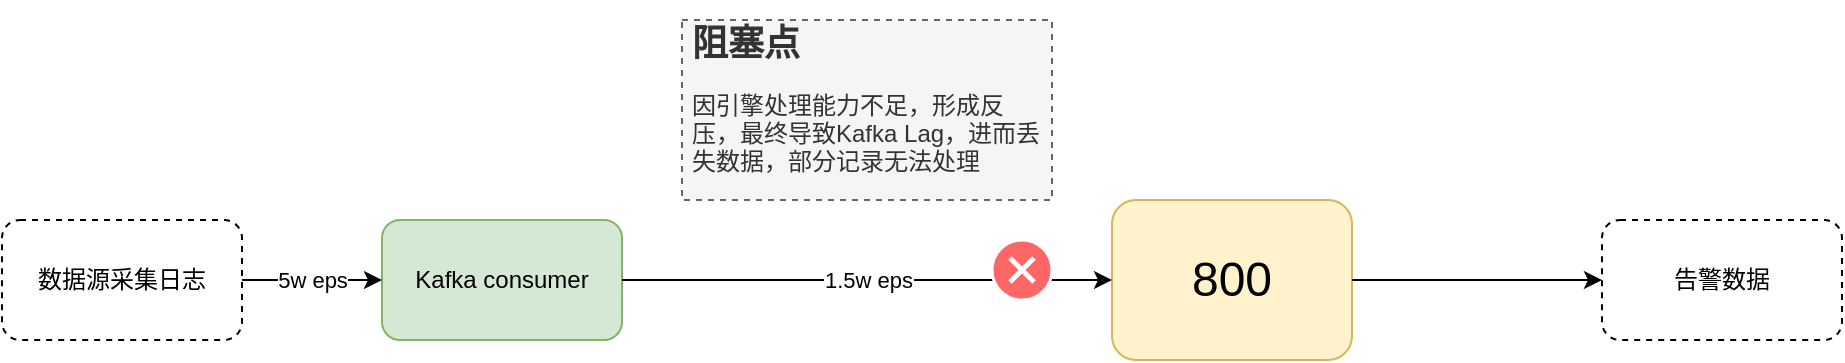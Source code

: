 <mxfile version="14.5.4" type="github">
  <diagram id="OhF-d4IrDkloM0CWmTXY" name="Page-1">
    <mxGraphModel dx="2027" dy="795" grid="1" gridSize="10" guides="1" tooltips="1" connect="1" arrows="1" fold="1" page="1" pageScale="1" pageWidth="827" pageHeight="1169" math="0" shadow="0">
      <root>
        <mxCell id="0" />
        <mxCell id="1" parent="0" />
        <mxCell id="eOvEeG8slfokaM3ithfl-1" value="Kafka consumer" style="rounded=1;whiteSpace=wrap;html=1;fillColor=#d5e8d4;strokeColor=#82b366;" parent="1" vertex="1">
          <mxGeometry x="50" y="190" width="120" height="60" as="geometry" />
        </mxCell>
        <mxCell id="eOvEeG8slfokaM3ithfl-2" value="&lt;font style=&quot;font-size: 24px&quot;&gt;800&lt;/font&gt;" style="rounded=1;whiteSpace=wrap;html=1;fillColor=#fff2cc;strokeColor=#d6b656;" parent="1" vertex="1">
          <mxGeometry x="415" y="180" width="120" height="80" as="geometry" />
        </mxCell>
        <mxCell id="eOvEeG8slfokaM3ithfl-3" value="1.5w eps" style="endArrow=classic;html=1;exitX=1;exitY=0.5;exitDx=0;exitDy=0;entryX=0;entryY=0.5;entryDx=0;entryDy=0;" parent="1" source="eOvEeG8slfokaM3ithfl-1" target="eOvEeG8slfokaM3ithfl-2" edge="1">
          <mxGeometry relative="1" as="geometry">
            <mxPoint x="130" y="250" as="sourcePoint" />
            <mxPoint x="290" y="250" as="targetPoint" />
            <Array as="points">
              <mxPoint x="200" y="220" />
            </Array>
          </mxGeometry>
        </mxCell>
        <mxCell id="eOvEeG8slfokaM3ithfl-13" value="数据源采集日志" style="rounded=1;whiteSpace=wrap;html=1;dashed=1;" parent="1" vertex="1">
          <mxGeometry x="-140" y="190" width="120" height="60" as="geometry" />
        </mxCell>
        <mxCell id="eOvEeG8slfokaM3ithfl-14" value="告警数据" style="rounded=1;whiteSpace=wrap;html=1;dashed=1;" parent="1" vertex="1">
          <mxGeometry x="660" y="190" width="120" height="60" as="geometry" />
        </mxCell>
        <mxCell id="eOvEeG8slfokaM3ithfl-17" value="" style="endArrow=classic;html=1;exitX=1;exitY=0.5;exitDx=0;exitDy=0;entryX=0;entryY=0.5;entryDx=0;entryDy=0;" parent="1" source="eOvEeG8slfokaM3ithfl-2" target="eOvEeG8slfokaM3ithfl-14" edge="1">
          <mxGeometry width="50" height="50" relative="1" as="geometry">
            <mxPoint x="360" y="260" as="sourcePoint" />
            <mxPoint x="410" y="210" as="targetPoint" />
          </mxGeometry>
        </mxCell>
        <mxCell id="eOvEeG8slfokaM3ithfl-18" value="&lt;h1 style=&quot;font-size: 18px&quot;&gt;&lt;font style=&quot;font-size: 18px&quot;&gt;阻塞点&lt;/font&gt;&lt;/h1&gt;&lt;p&gt;&lt;font style=&quot;font-size: 12px&quot;&gt;因引擎处理能力不足，形成反压，最终导致Kafka Lag，进而丢失数据，部分记录无法处理&lt;/font&gt;&lt;/p&gt;" style="text;html=1;strokeColor=#666666;fillColor=#f5f5f5;spacing=5;spacingTop=-20;whiteSpace=wrap;overflow=hidden;rounded=0;dashed=1;fontColor=#333333;" parent="1" vertex="1">
          <mxGeometry x="200" y="90" width="185" height="90" as="geometry" />
        </mxCell>
        <mxCell id="eOvEeG8slfokaM3ithfl-23" value="5w eps" style="endArrow=classic;html=1;exitX=1;exitY=0.5;exitDx=0;exitDy=0;entryX=0;entryY=0.5;entryDx=0;entryDy=0;" parent="1" source="eOvEeG8slfokaM3ithfl-13" target="eOvEeG8slfokaM3ithfl-1" edge="1">
          <mxGeometry relative="1" as="geometry">
            <mxPoint x="190" y="240" as="sourcePoint" />
            <mxPoint x="265" y="240" as="targetPoint" />
            <Array as="points" />
          </mxGeometry>
        </mxCell>
        <mxCell id="eOvEeG8slfokaM3ithfl-25" value="" style="verticalLabelPosition=bottom;verticalAlign=top;html=1;shadow=0;dashed=0;strokeWidth=1;shape=mxgraph.ios.iDeleteApp;fillColor2=#FF6666;strokeColor=#ffffff;fillColor=#FF6666;" parent="1" vertex="1">
          <mxGeometry x="355" y="200" width="30" height="30" as="geometry" />
        </mxCell>
      </root>
    </mxGraphModel>
  </diagram>
</mxfile>
